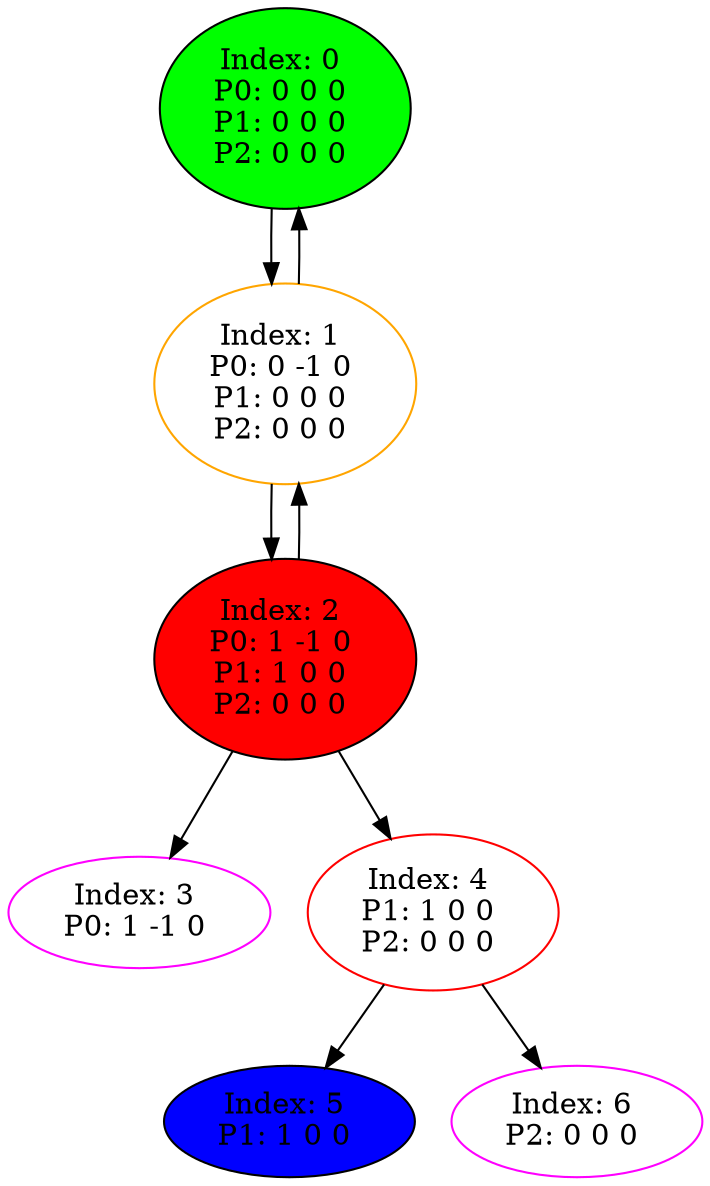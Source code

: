 digraph G {
color = "black"
0[label = "Index: 0 
P0: 0 0 0 
P1: 0 0 0 
P2: 0 0 0 
", style="filled", fillcolor = "green"]
1[label = "Index: 1 
P0: 0 -1 0 
P1: 0 0 0 
P2: 0 0 0 
", color = "orange"]
2[label = "Index: 2 
P0: 1 -1 0 
P1: 1 0 0 
P2: 0 0 0 
", style="filled", fillcolor = "red"]
3[label = "Index: 3 
P0: 1 -1 0 
", color = "fuchsia"]
4[label = "Index: 4 
P1: 1 0 0 
P2: 0 0 0 
", color = "red"]
5[label = "Index: 5 
P1: 1 0 0 
", style="filled", fillcolor = "blue"]
6[label = "Index: 6 
P2: 0 0 0 
", color = "fuchsia"]
0 -> 1

1 -> 0
1 -> 2

2 -> 1
2 -> 4
2 -> 3

4 -> 6
4 -> 5

}

